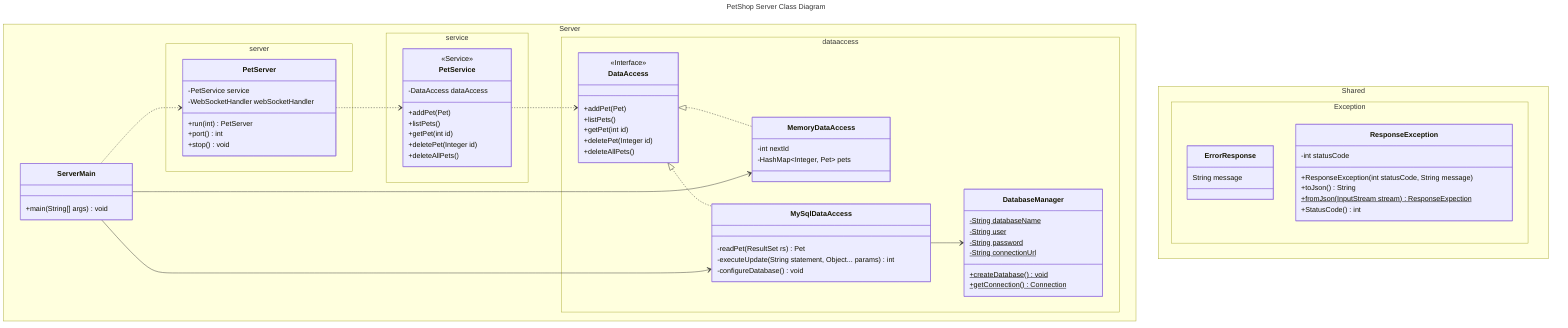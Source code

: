 ---
title: PetShop Server Class Diagram
---

%% Mermaid is a markdown language that renders charts based on simple syntax.
%% Read the documentation for class diagrams: https://mermaid.js.org/syntax/classDiagram.html
%% Consider pasting/opening this file in the Mermaid Live editor, https://mermaid.live/,
%% To see the rendered result (GitHub.com also renders the diagram online).

%% WHEN THIS CHANGES Please update the following other resources as well:
%% - class-diagram-sample.png (presents a visual overview to the students)
%% - class-diagram-complete.png (may be used as a fallback if the diagrams don't render)
%% - class-diagram-link (DOES NOT NEED TO BE UPDATED; points to the branch which updates)

classDiagram
direction TB

namespace Server {
    class ServerMain {
        +main(String[] args) void
    }
}

namespace Server.server {
    class PetServer {
        -PetService service
        -WebSocketHandler webSocketHandler
        +run(int) PetServer
        +port() int
        +stop() void
    }
}

namespace Server.service {
    class PetService {
        <<Service>>
        -DataAccess dataAccess
        +addPet(Pet)
        +listPets()
        +getPet(int id)
        +deletePet(Integer id)
        +deleteAllPets()
    }
}

namespace Server.dataaccess {
    class DataAccess {
        <<Interface>>
        +addPet(Pet)
        +listPets()
        +getPet(int id)
        +deletePet(Integer id)
        +deleteAllPets()
    }

    class MemoryDataAccess {
        -int nextId
        -HashMap~Integer, Pet~ pets
    }

    class MySqlDataAccess {
        -readPet(ResultSet rs) Pet
        -executeUpdate(String statement, Object... params) int
        -configureDatabase() void
    }

    class DatabaseManager {
        -String databaseName$
        -String user$
        -String password$
        -String connectionUrl$
        +createDatabase() void $
        +getConnection() Connection $
    }
}

namespace Shared.Exception {
    class ErrorResponse {
        String message
    }

    class ResponseException {
        -int statusCode
        +ResponseException(int statusCode, String message)
        +toJson() String
        +fromJson(InputStream stream) ResponseExpection $
        +StatusCode() int
    }
}

DataAccess <|.. MemoryDataAccess
DataAccess <|.. MySqlDataAccess
PetService ..> DataAccess
PetServer ..> PetService
ServerMain ..> PetServer
ServerMain --> MemoryDataAccess
ServerMain --> MySqlDataAccess
MySqlDataAccess --> DatabaseManager